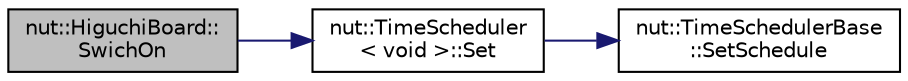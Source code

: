 digraph "nut::HiguchiBoard::SwichOn"
{
 // LATEX_PDF_SIZE
  edge [fontname="Helvetica",fontsize="10",labelfontname="Helvetica",labelfontsize="10"];
  node [fontname="Helvetica",fontsize="10",shape=record];
  rankdir="LR";
  Node1 [label="nut::HiguchiBoard::\lSwichOn",height=0.2,width=0.4,color="black", fillcolor="grey75", style="filled", fontcolor="black",tooltip="電源スイッチオン"];
  Node1 -> Node2 [color="midnightblue",fontsize="10",style="solid",fontname="Helvetica"];
  Node2 [label="nut::TimeScheduler\l\< void \>::Set",height=0.2,width=0.4,color="black", fillcolor="white", style="filled",URL="$db/de6/classnut_1_1_time_scheduler_3_01void_01_4.html#a01c1530d879d361ca439023538a83ddd",tooltip="スケジューラのセット"];
  Node2 -> Node3 [color="midnightblue",fontsize="10",style="solid",fontname="Helvetica"];
  Node3 [label="nut::TimeSchedulerBase\l::SetSchedule",height=0.2,width=0.4,color="black", fillcolor="white", style="filled",URL="$d9/d00/classnut_1_1_time_scheduler_base.html#a7c8bf2346e24d05dec2caf68a8d6a8e6",tooltip="スケジューラのセット"];
}
